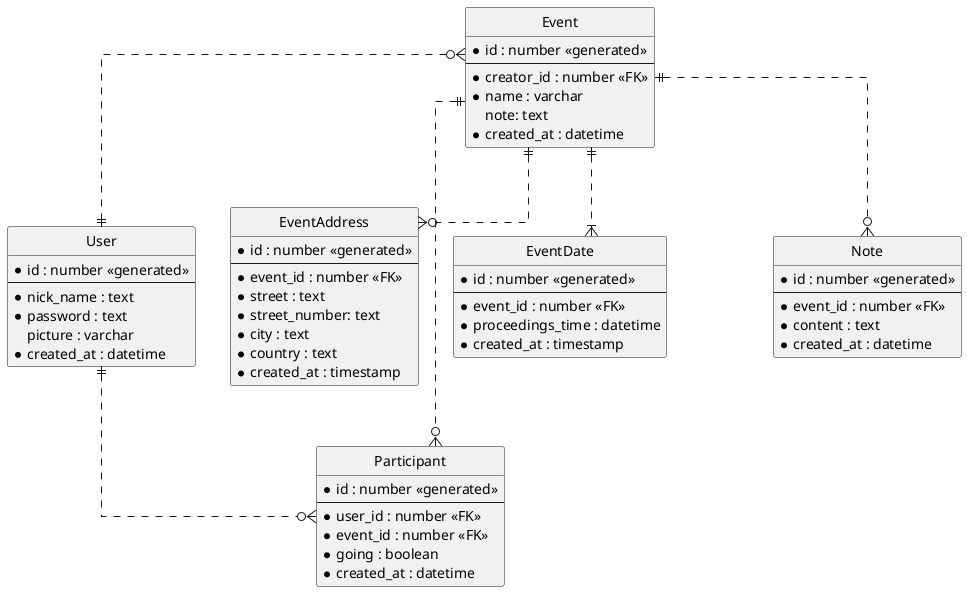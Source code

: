 @startuml M33tings
' hide the spot
hide circle

' avoid problems with angled crows feet
skinparam linetype ortho

/' can sort user's friends by active status '/

entity User {
    * id : number <<generated>>
    --
    * nick_name : text
    * password : text
    picture : varchar
    * created_at : datetime
}

entity Event {
    * id : number <<generated>>
    --
    * creator_id : number <<FK>>
    * name : varchar
      note: text
    * created_at : datetime
}

entity EventAddress {
    * id : number <<generated>>
    --
    * event_id : number <<FK>>
    * street : text
    * street_number: text
    * city : text
    * country : text
    * created_at : timestamp
}

entity EventDate {
    * id : number <<generated>>
    --
    * event_id : number <<FK>>
    * proceedings_time : datetime
    * created_at : timestamp
}

entity Participant {
    * id : number <<generated>>
    --
    * user_id : number <<FK>>
    * event_id : number <<FK>>
    * going : boolean
    * created_at : datetime
}

' entity Gallery {
'     * id : number <<generated>>
'     --
'     * event_id : number <<FK>>
' }

' entity Photo {
'     * id : number <<generated>>
'     --
'     * uploader_id : number <<FK>>
'     * gallery_id : number <<FK>>
'     * path : text
'     * created_at : datetime 
' }

entity Note {
    * id : number <<generated>>
    --
    * event_id : number <<FK>>
    * content : text
    * created_at : datetime
}


Event }o..|| User
' Event ||..|| Gallery
' Gallery ||..o{ Photo
' Photo }o..|| User
Event ||..o{ Note
Event ||..|{ EventDate
Event ||..o{ EventAddress
Event ||..o{ Participant
User ||..o{ Participant

@enduml
